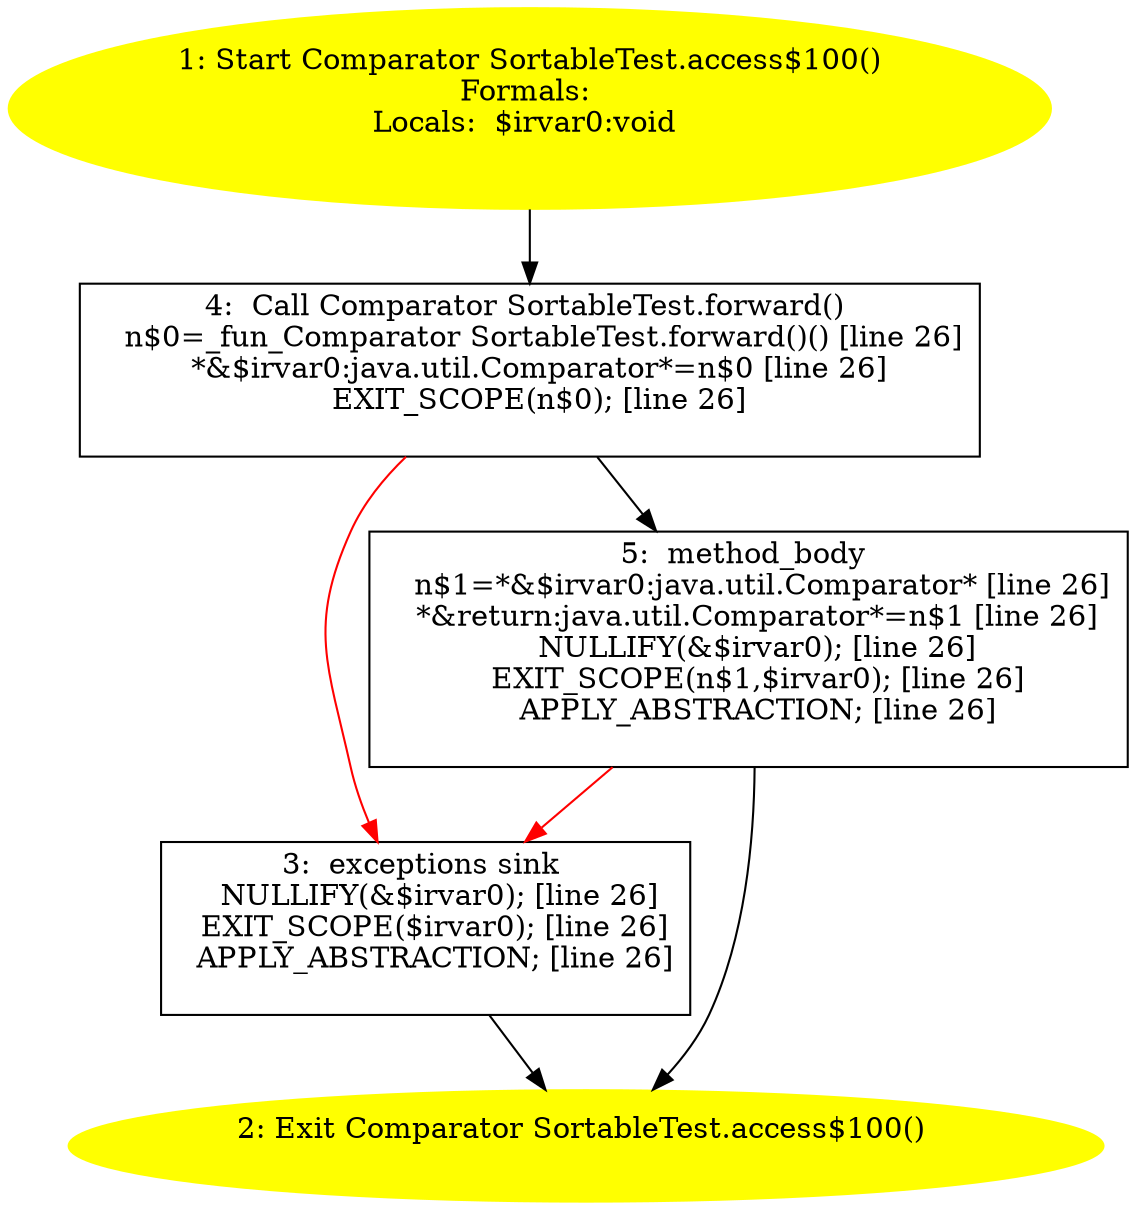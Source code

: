 /* @generated */
digraph cfg {
"org.junit.tests.manipulation.SortableTest.access$100():java.util.Comparator.2663a6f826b8aedac303a5eb10c60a68_1" [label="1: Start Comparator SortableTest.access$100()\nFormals: \nLocals:  $irvar0:void \n  " color=yellow style=filled]
	

	 "org.junit.tests.manipulation.SortableTest.access$100():java.util.Comparator.2663a6f826b8aedac303a5eb10c60a68_1" -> "org.junit.tests.manipulation.SortableTest.access$100():java.util.Comparator.2663a6f826b8aedac303a5eb10c60a68_4" ;
"org.junit.tests.manipulation.SortableTest.access$100():java.util.Comparator.2663a6f826b8aedac303a5eb10c60a68_2" [label="2: Exit Comparator SortableTest.access$100() \n  " color=yellow style=filled]
	

"org.junit.tests.manipulation.SortableTest.access$100():java.util.Comparator.2663a6f826b8aedac303a5eb10c60a68_3" [label="3:  exceptions sink \n   NULLIFY(&$irvar0); [line 26]\n  EXIT_SCOPE($irvar0); [line 26]\n  APPLY_ABSTRACTION; [line 26]\n " shape="box"]
	

	 "org.junit.tests.manipulation.SortableTest.access$100():java.util.Comparator.2663a6f826b8aedac303a5eb10c60a68_3" -> "org.junit.tests.manipulation.SortableTest.access$100():java.util.Comparator.2663a6f826b8aedac303a5eb10c60a68_2" ;
"org.junit.tests.manipulation.SortableTest.access$100():java.util.Comparator.2663a6f826b8aedac303a5eb10c60a68_4" [label="4:  Call Comparator SortableTest.forward() \n   n$0=_fun_Comparator SortableTest.forward()() [line 26]\n  *&$irvar0:java.util.Comparator*=n$0 [line 26]\n  EXIT_SCOPE(n$0); [line 26]\n " shape="box"]
	

	 "org.junit.tests.manipulation.SortableTest.access$100():java.util.Comparator.2663a6f826b8aedac303a5eb10c60a68_4" -> "org.junit.tests.manipulation.SortableTest.access$100():java.util.Comparator.2663a6f826b8aedac303a5eb10c60a68_5" ;
	 "org.junit.tests.manipulation.SortableTest.access$100():java.util.Comparator.2663a6f826b8aedac303a5eb10c60a68_4" -> "org.junit.tests.manipulation.SortableTest.access$100():java.util.Comparator.2663a6f826b8aedac303a5eb10c60a68_3" [color="red" ];
"org.junit.tests.manipulation.SortableTest.access$100():java.util.Comparator.2663a6f826b8aedac303a5eb10c60a68_5" [label="5:  method_body \n   n$1=*&$irvar0:java.util.Comparator* [line 26]\n  *&return:java.util.Comparator*=n$1 [line 26]\n  NULLIFY(&$irvar0); [line 26]\n  EXIT_SCOPE(n$1,$irvar0); [line 26]\n  APPLY_ABSTRACTION; [line 26]\n " shape="box"]
	

	 "org.junit.tests.manipulation.SortableTest.access$100():java.util.Comparator.2663a6f826b8aedac303a5eb10c60a68_5" -> "org.junit.tests.manipulation.SortableTest.access$100():java.util.Comparator.2663a6f826b8aedac303a5eb10c60a68_2" ;
	 "org.junit.tests.manipulation.SortableTest.access$100():java.util.Comparator.2663a6f826b8aedac303a5eb10c60a68_5" -> "org.junit.tests.manipulation.SortableTest.access$100():java.util.Comparator.2663a6f826b8aedac303a5eb10c60a68_3" [color="red" ];
}

